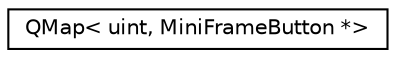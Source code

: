 digraph "类继承关系图"
{
  edge [fontname="Helvetica",fontsize="10",labelfontname="Helvetica",labelfontsize="10"];
  node [fontname="Helvetica",fontsize="10",shape=record];
  rankdir="LR";
  Node0 [label="QMap\< uint, MiniFrameButton *\>",height=0.2,width=0.4,color="black", fillcolor="white", style="filled",URL="$class_q_map.html"];
}

